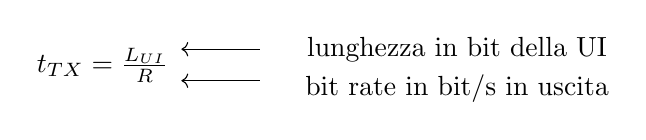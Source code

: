﻿\begin{tikzpicture}
\node  at (0,0) {$t_{TX}=\frac{L_{UI}}{R}$};
\draw[<-]        (1,0.2)   -- (2,0.2);
\node  at (4.5,0.2) {lunghezza in bit della UI};
\draw[<-]        (1,-.2)   -- (2,-0.2);
\node  at (4.5,-0.3) {bit rate in bit/s in uscita};
\end{tikzpicture}